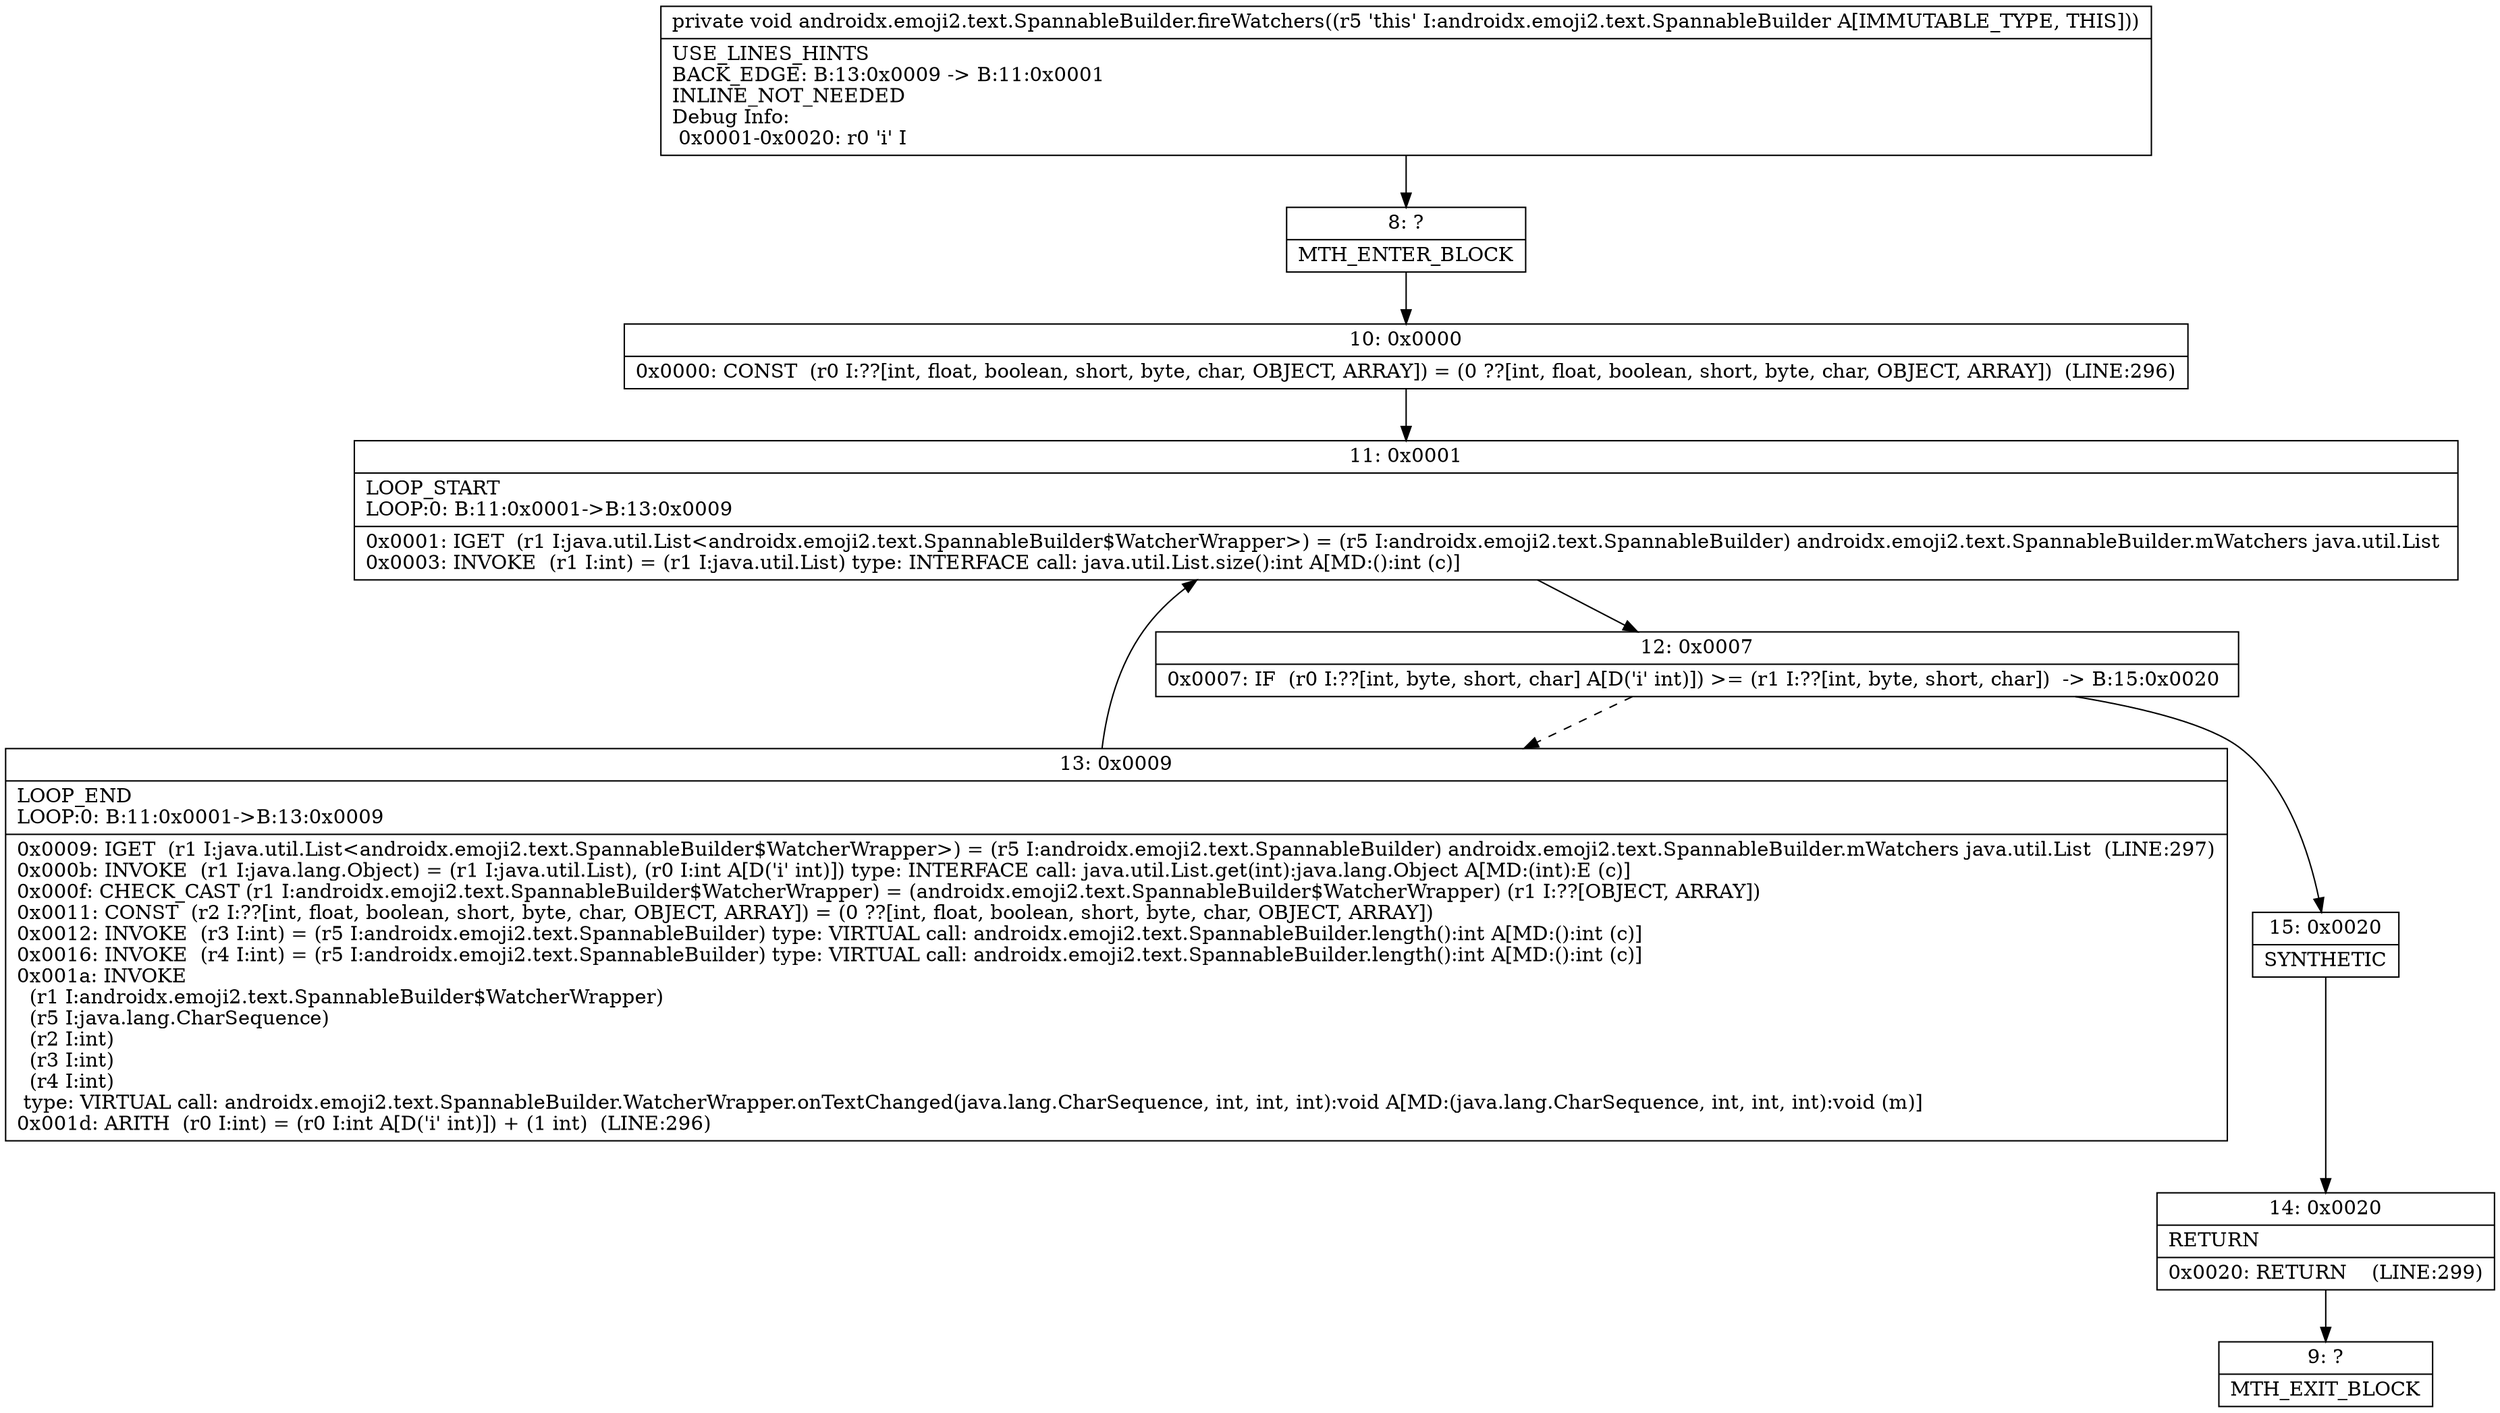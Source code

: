 digraph "CFG forandroidx.emoji2.text.SpannableBuilder.fireWatchers()V" {
Node_8 [shape=record,label="{8\:\ ?|MTH_ENTER_BLOCK\l}"];
Node_10 [shape=record,label="{10\:\ 0x0000|0x0000: CONST  (r0 I:??[int, float, boolean, short, byte, char, OBJECT, ARRAY]) = (0 ??[int, float, boolean, short, byte, char, OBJECT, ARRAY])  (LINE:296)\l}"];
Node_11 [shape=record,label="{11\:\ 0x0001|LOOP_START\lLOOP:0: B:11:0x0001\-\>B:13:0x0009\l|0x0001: IGET  (r1 I:java.util.List\<androidx.emoji2.text.SpannableBuilder$WatcherWrapper\>) = (r5 I:androidx.emoji2.text.SpannableBuilder) androidx.emoji2.text.SpannableBuilder.mWatchers java.util.List \l0x0003: INVOKE  (r1 I:int) = (r1 I:java.util.List) type: INTERFACE call: java.util.List.size():int A[MD:():int (c)]\l}"];
Node_12 [shape=record,label="{12\:\ 0x0007|0x0007: IF  (r0 I:??[int, byte, short, char] A[D('i' int)]) \>= (r1 I:??[int, byte, short, char])  \-\> B:15:0x0020 \l}"];
Node_13 [shape=record,label="{13\:\ 0x0009|LOOP_END\lLOOP:0: B:11:0x0001\-\>B:13:0x0009\l|0x0009: IGET  (r1 I:java.util.List\<androidx.emoji2.text.SpannableBuilder$WatcherWrapper\>) = (r5 I:androidx.emoji2.text.SpannableBuilder) androidx.emoji2.text.SpannableBuilder.mWatchers java.util.List  (LINE:297)\l0x000b: INVOKE  (r1 I:java.lang.Object) = (r1 I:java.util.List), (r0 I:int A[D('i' int)]) type: INTERFACE call: java.util.List.get(int):java.lang.Object A[MD:(int):E (c)]\l0x000f: CHECK_CAST (r1 I:androidx.emoji2.text.SpannableBuilder$WatcherWrapper) = (androidx.emoji2.text.SpannableBuilder$WatcherWrapper) (r1 I:??[OBJECT, ARRAY]) \l0x0011: CONST  (r2 I:??[int, float, boolean, short, byte, char, OBJECT, ARRAY]) = (0 ??[int, float, boolean, short, byte, char, OBJECT, ARRAY]) \l0x0012: INVOKE  (r3 I:int) = (r5 I:androidx.emoji2.text.SpannableBuilder) type: VIRTUAL call: androidx.emoji2.text.SpannableBuilder.length():int A[MD:():int (c)]\l0x0016: INVOKE  (r4 I:int) = (r5 I:androidx.emoji2.text.SpannableBuilder) type: VIRTUAL call: androidx.emoji2.text.SpannableBuilder.length():int A[MD:():int (c)]\l0x001a: INVOKE  \l  (r1 I:androidx.emoji2.text.SpannableBuilder$WatcherWrapper)\l  (r5 I:java.lang.CharSequence)\l  (r2 I:int)\l  (r3 I:int)\l  (r4 I:int)\l type: VIRTUAL call: androidx.emoji2.text.SpannableBuilder.WatcherWrapper.onTextChanged(java.lang.CharSequence, int, int, int):void A[MD:(java.lang.CharSequence, int, int, int):void (m)]\l0x001d: ARITH  (r0 I:int) = (r0 I:int A[D('i' int)]) + (1 int)  (LINE:296)\l}"];
Node_15 [shape=record,label="{15\:\ 0x0020|SYNTHETIC\l}"];
Node_14 [shape=record,label="{14\:\ 0x0020|RETURN\l|0x0020: RETURN    (LINE:299)\l}"];
Node_9 [shape=record,label="{9\:\ ?|MTH_EXIT_BLOCK\l}"];
MethodNode[shape=record,label="{private void androidx.emoji2.text.SpannableBuilder.fireWatchers((r5 'this' I:androidx.emoji2.text.SpannableBuilder A[IMMUTABLE_TYPE, THIS]))  | USE_LINES_HINTS\lBACK_EDGE: B:13:0x0009 \-\> B:11:0x0001\lINLINE_NOT_NEEDED\lDebug Info:\l  0x0001\-0x0020: r0 'i' I\l}"];
MethodNode -> Node_8;Node_8 -> Node_10;
Node_10 -> Node_11;
Node_11 -> Node_12;
Node_12 -> Node_13[style=dashed];
Node_12 -> Node_15;
Node_13 -> Node_11;
Node_15 -> Node_14;
Node_14 -> Node_9;
}

